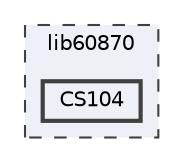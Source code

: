 digraph "C:/Users/IlyesBekaddour/Desktop/Workspace/lib60870.net/lib60870/CS104"
{
 // LATEX_PDF_SIZE
  bgcolor="transparent";
  edge [fontname=Helvetica,fontsize=10,labelfontname=Helvetica,labelfontsize=10];
  node [fontname=Helvetica,fontsize=10,shape=box,height=0.2,width=0.4];
  compound=true
  subgraph clusterdir_d8978c4994c85815b95534f7a21d38a3 {
    graph [ bgcolor="#edf0f7", pencolor="grey25", label="lib60870", fontname=Helvetica,fontsize=10 style="filled,dashed", URL="dir_d8978c4994c85815b95534f7a21d38a3.html",tooltip=""]
  dir_81ad2ef2a5969c1913fa2b2ec7ae6d60 [label="CS104", fillcolor="#edf0f7", color="grey25", style="filled,bold", URL="dir_81ad2ef2a5969c1913fa2b2ec7ae6d60.html",tooltip=""];
  }
}
